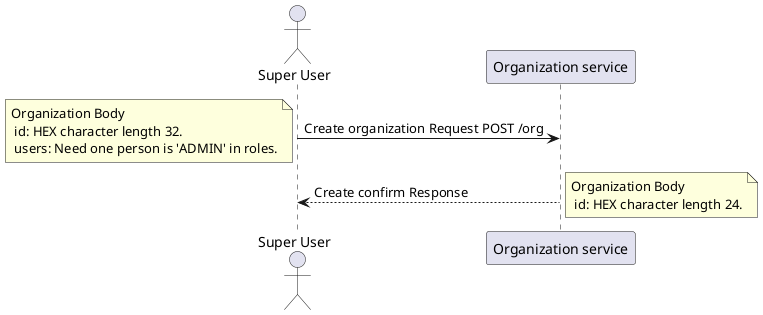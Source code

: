 @startuml
actor "Super User" as User
User -> "Organization service": Create organization Request POST /org
note left: Organization Body\n id: HEX character length 32.\n users: Need one person is 'ADMIN' in roles.

"Organization service" --> User: Create confirm Response
note right: Organization Body\n id: HEX character length 24.

@enduml
